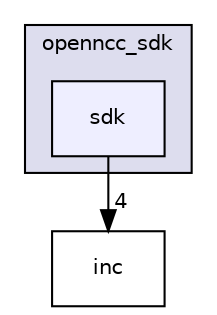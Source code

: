digraph "/home/zed/movidius/openncc_sdk/sdk" {
  compound=true
  node [ fontsize="10", fontname="Helvetica"];
  edge [ labelfontsize="10", labelfontname="Helvetica"];
  subgraph clusterdir_fe017ad8c2d0d93b0f6b6e323c673e9f {
    graph [ bgcolor="#ddddee", pencolor="black", label="openncc_sdk" fontname="Helvetica", fontsize="10", URL="dir_fe017ad8c2d0d93b0f6b6e323c673e9f.html"]
  dir_bae66a3a8e594bd8dd348fd446f83059 [shape=box, label="sdk", style="filled", fillcolor="#eeeeff", pencolor="black", URL="dir_bae66a3a8e594bd8dd348fd446f83059.html"];
  }
  dir_91427abbe7ff603689b62b78a621fc92 [shape=box label="inc" URL="dir_91427abbe7ff603689b62b78a621fc92.html"];
  dir_bae66a3a8e594bd8dd348fd446f83059->dir_91427abbe7ff603689b62b78a621fc92 [headlabel="4", labeldistance=1.5 headhref="dir_000002_000001.html"];
}
